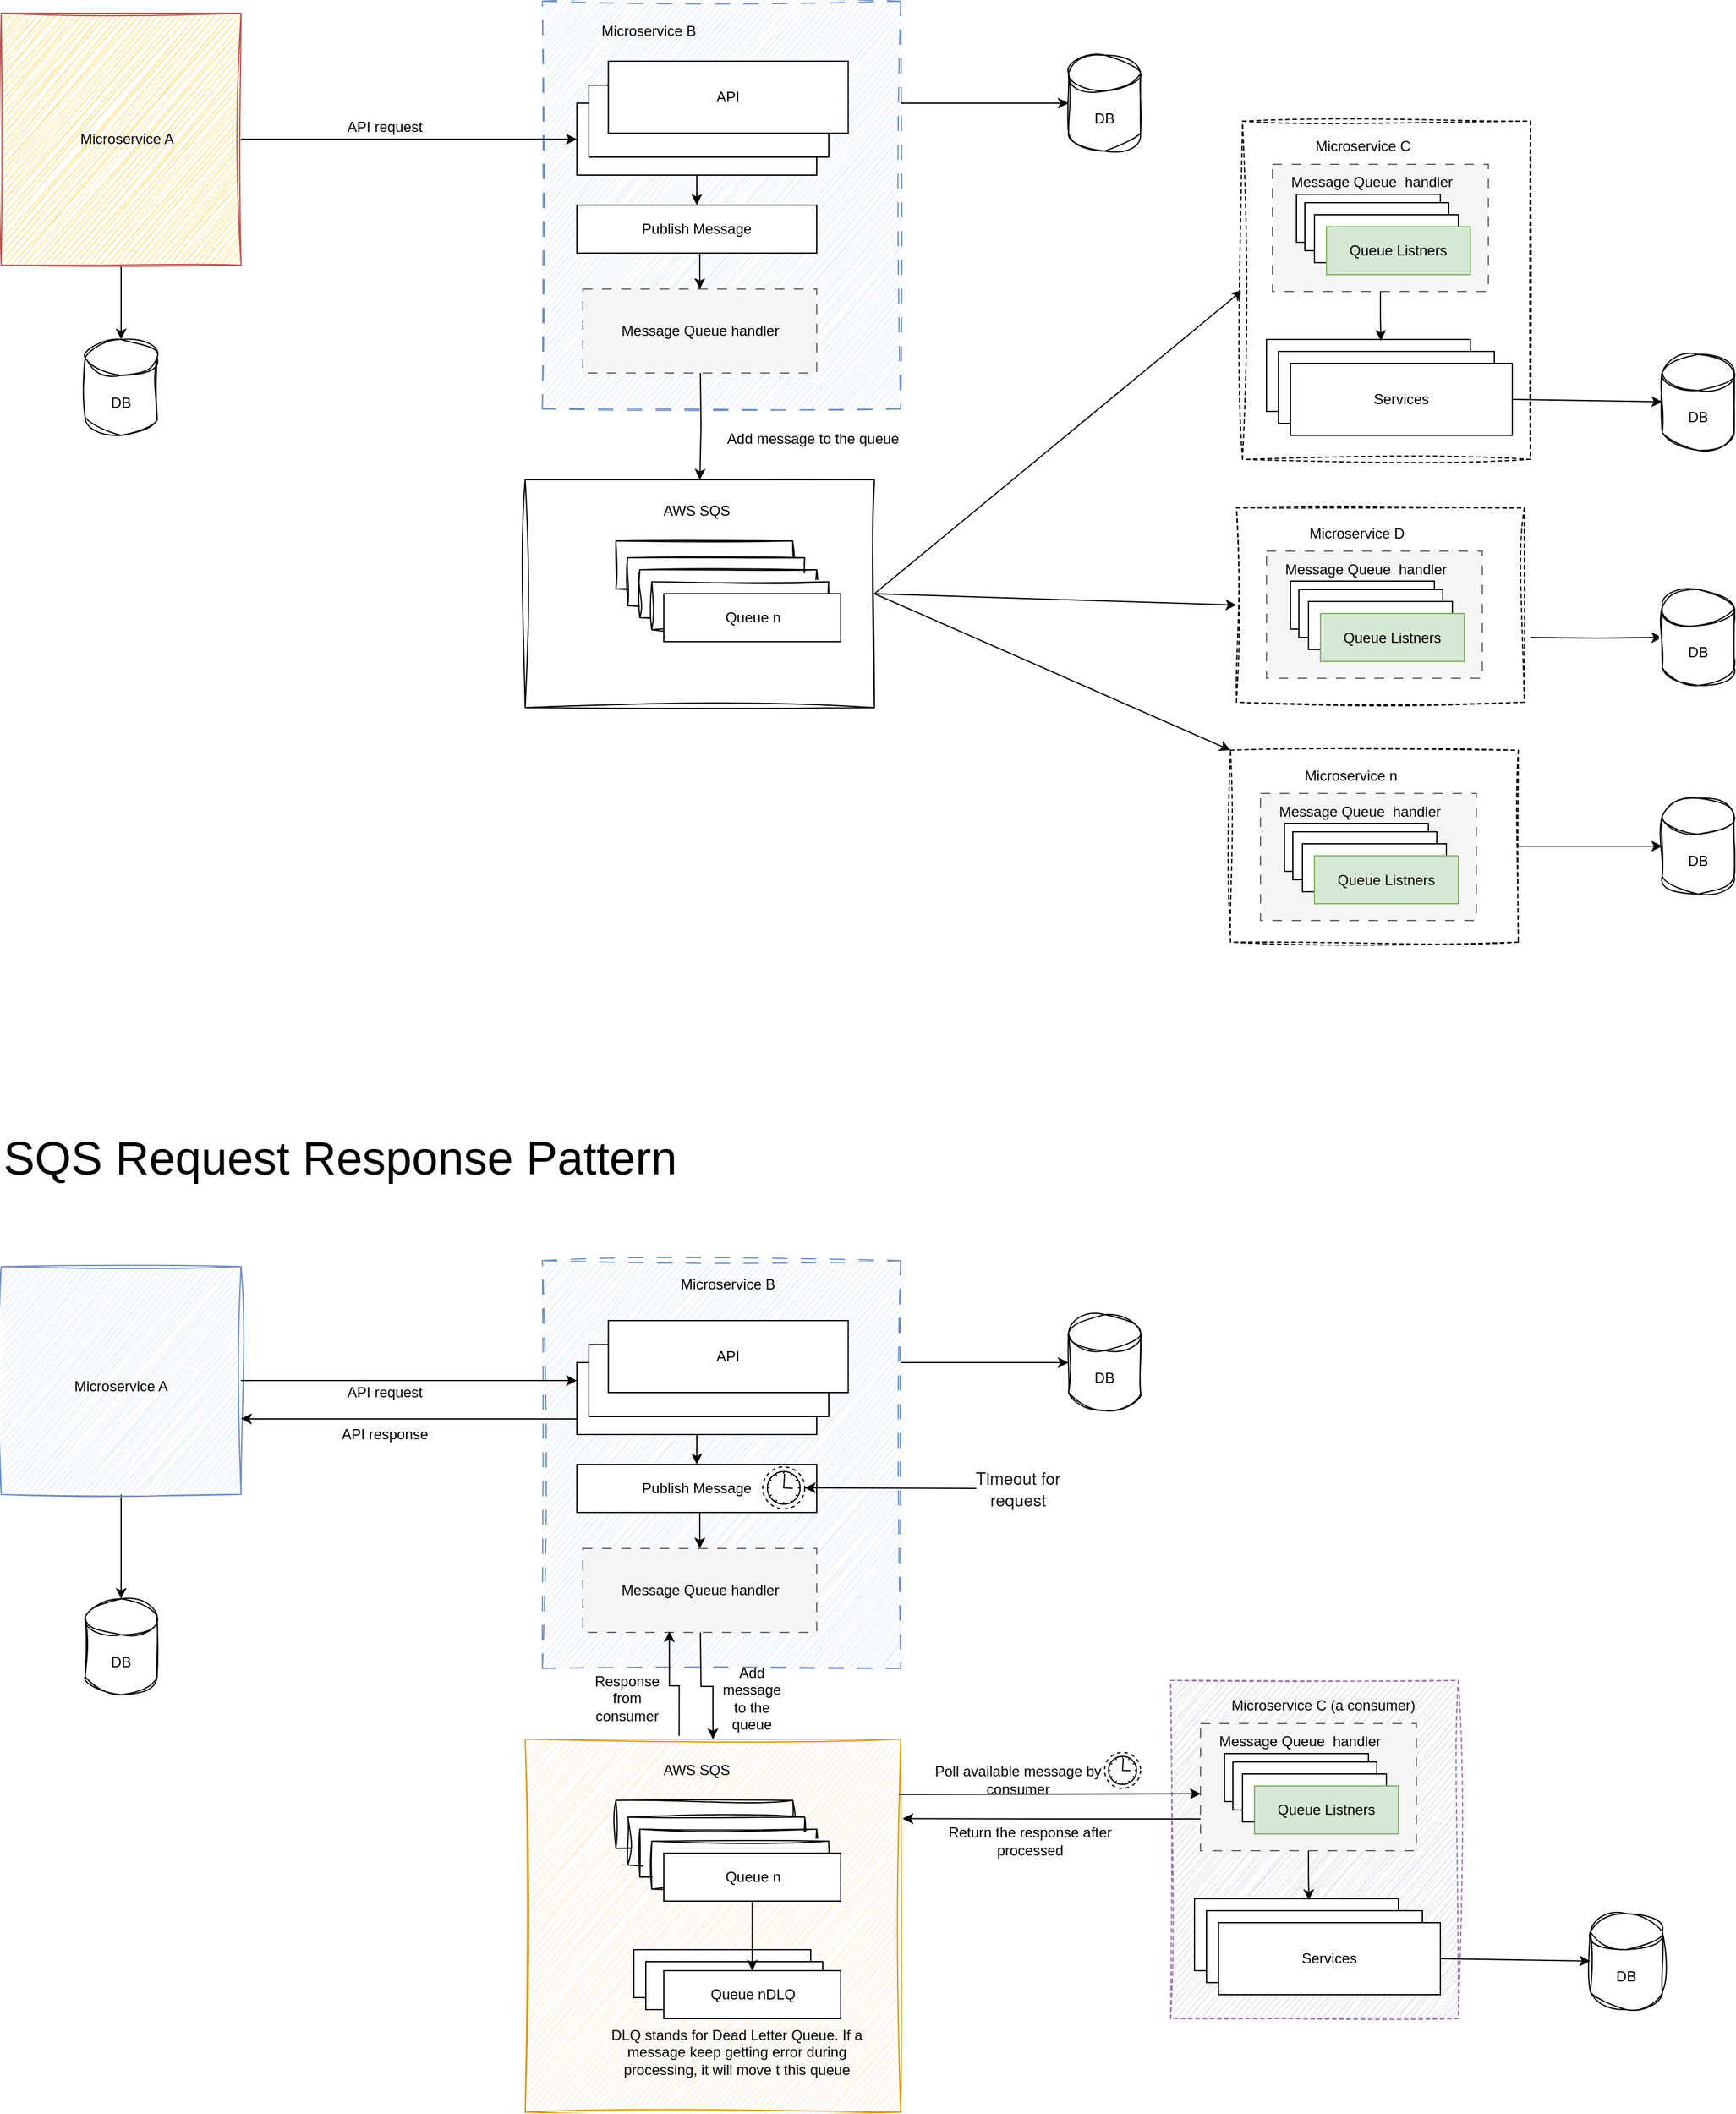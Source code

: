 <mxfile version="24.7.7">
  <diagram name="Page-1" id="5pRBvZ0qBhZt_LmNeUPa">
    <mxGraphModel dx="3897" dy="2189" grid="1" gridSize="10" guides="1" tooltips="1" connect="1" arrows="1" fold="1" page="1" pageScale="1" pageWidth="850" pageHeight="1100" math="0" shadow="0">
      <root>
        <mxCell id="0" />
        <mxCell id="1" parent="0" />
        <mxCell id="ny19inm62axyZ4T4E6Rk-3" value="" style="rounded=0;whiteSpace=wrap;html=1;fillColor=#dae8fc;strokeColor=#6c8ebf;fillStyle=hatch;dashed=1;dashPattern=12 12;sketch=1;curveFitting=1;jiggle=2;" vertex="1" parent="1">
          <mxGeometry x="491.25" y="190" width="298.75" height="340" as="geometry" />
        </mxCell>
        <mxCell id="ny19inm62axyZ4T4E6Rk-22" value="" style="rounded=0;whiteSpace=wrap;html=1;fillColor=#f5f5f5;fontColor=#333333;strokeColor=#666666;fillStyle=solid;dashed=1;dashPattern=8 8;" vertex="1" parent="1">
          <mxGeometry x="525" y="430" width="195" height="70" as="geometry" />
        </mxCell>
        <mxCell id="ny19inm62axyZ4T4E6Rk-86" value="" style="edgeStyle=orthogonalEdgeStyle;rounded=0;orthogonalLoop=1;jettySize=auto;html=1;" edge="1" parent="1" source="ny19inm62axyZ4T4E6Rk-1" target="ny19inm62axyZ4T4E6Rk-85">
          <mxGeometry relative="1" as="geometry" />
        </mxCell>
        <mxCell id="ny19inm62axyZ4T4E6Rk-1" value="" style="rounded=0;whiteSpace=wrap;html=1;fillStyle=hatch;fillColor=#FFD966;strokeColor=#b85450;gradientColor=none;sketch=1;curveFitting=1;jiggle=2;" vertex="1" parent="1">
          <mxGeometry x="40" y="200" width="200" height="210" as="geometry" />
        </mxCell>
        <mxCell id="ny19inm62axyZ4T4E6Rk-2" value="Microservice A" style="text;html=1;align=center;verticalAlign=middle;whiteSpace=wrap;rounded=0;" vertex="1" parent="1">
          <mxGeometry x="90" y="290" width="110" height="30" as="geometry" />
        </mxCell>
        <mxCell id="ny19inm62axyZ4T4E6Rk-4" value="Microservice B" style="text;html=1;align=center;verticalAlign=middle;whiteSpace=wrap;rounded=0;" vertex="1" parent="1">
          <mxGeometry x="525" y="200" width="110" height="30" as="geometry" />
        </mxCell>
        <mxCell id="ny19inm62axyZ4T4E6Rk-84" value="" style="edgeStyle=orthogonalEdgeStyle;rounded=0;orthogonalLoop=1;jettySize=auto;html=1;entryX=0;entryY=0.5;entryDx=0;entryDy=0;entryPerimeter=0;" edge="1" parent="1" source="ny19inm62axyZ4T4E6Rk-6" target="ny19inm62axyZ4T4E6Rk-82">
          <mxGeometry relative="1" as="geometry">
            <mxPoint x="1385" y="894.5" as="targetPoint" />
          </mxGeometry>
        </mxCell>
        <mxCell id="ny19inm62axyZ4T4E6Rk-6" value="" style="rounded=0;whiteSpace=wrap;html=1;dashed=1;sketch=1;curveFitting=1;jiggle=2;" vertex="1" parent="1">
          <mxGeometry x="1065" y="814.5" width="240" height="160" as="geometry" />
        </mxCell>
        <mxCell id="ny19inm62axyZ4T4E6Rk-7" value="Microservice n" style="text;html=1;align=center;verticalAlign=middle;whiteSpace=wrap;rounded=0;" vertex="1" parent="1">
          <mxGeometry x="1082.5" y="820.5" width="165" height="30" as="geometry" />
        </mxCell>
        <mxCell id="ny19inm62axyZ4T4E6Rk-10" value="API request" style="text;html=1;align=center;verticalAlign=middle;whiteSpace=wrap;rounded=0;" vertex="1" parent="1">
          <mxGeometry x="310" y="280" width="100" height="30" as="geometry" />
        </mxCell>
        <mxCell id="ny19inm62axyZ4T4E6Rk-14" value="" style="edgeStyle=orthogonalEdgeStyle;rounded=0;orthogonalLoop=1;jettySize=auto;html=1;entryX=0;entryY=0.5;entryDx=0;entryDy=0;entryPerimeter=0;exitX=1;exitY=0.25;exitDx=0;exitDy=0;" edge="1" parent="1" source="ny19inm62axyZ4T4E6Rk-3" target="ny19inm62axyZ4T4E6Rk-12">
          <mxGeometry relative="1" as="geometry">
            <mxPoint x="720" y="305" as="targetPoint" />
          </mxGeometry>
        </mxCell>
        <mxCell id="ny19inm62axyZ4T4E6Rk-18" value="" style="edgeStyle=orthogonalEdgeStyle;rounded=0;orthogonalLoop=1;jettySize=auto;html=1;exitX=0.5;exitY=1;exitDx=0;exitDy=0;entryX=0.5;entryY=0;entryDx=0;entryDy=0;" edge="1" parent="1" source="ny19inm62axyZ4T4E6Rk-20" target="ny19inm62axyZ4T4E6Rk-22">
          <mxGeometry relative="1" as="geometry">
            <mxPoint x="580" y="480" as="sourcePoint" />
          </mxGeometry>
        </mxCell>
        <mxCell id="ny19inm62axyZ4T4E6Rk-21" value="" style="edgeStyle=orthogonalEdgeStyle;rounded=0;orthogonalLoop=1;jettySize=auto;html=1;" edge="1" parent="1" source="ny19inm62axyZ4T4E6Rk-11" target="ny19inm62axyZ4T4E6Rk-20">
          <mxGeometry relative="1" as="geometry" />
        </mxCell>
        <mxCell id="ny19inm62axyZ4T4E6Rk-11" value="" style="rounded=0;whiteSpace=wrap;html=1;" vertex="1" parent="1">
          <mxGeometry x="520" y="275" width="200" height="60" as="geometry" />
        </mxCell>
        <mxCell id="ny19inm62axyZ4T4E6Rk-12" value="DB" style="shape=cylinder3;whiteSpace=wrap;html=1;boundedLbl=1;backgroundOutline=1;size=15;sketch=1;curveFitting=1;jiggle=2;" vertex="1" parent="1">
          <mxGeometry x="930" y="235" width="60" height="80" as="geometry" />
        </mxCell>
        <mxCell id="ny19inm62axyZ4T4E6Rk-9" value="" style="edgeStyle=orthogonalEdgeStyle;rounded=0;orthogonalLoop=1;jettySize=auto;html=1;entryX=0;entryY=0.5;entryDx=0;entryDy=0;" edge="1" parent="1" source="ny19inm62axyZ4T4E6Rk-1" target="ny19inm62axyZ4T4E6Rk-11">
          <mxGeometry relative="1" as="geometry">
            <mxPoint x="320" y="305" as="targetPoint" />
          </mxGeometry>
        </mxCell>
        <mxCell id="ny19inm62axyZ4T4E6Rk-64" value="" style="rounded=0;orthogonalLoop=1;jettySize=auto;html=1;entryX=0;entryY=0.5;entryDx=0;entryDy=0;exitX=1;exitY=0.5;exitDx=0;exitDy=0;" edge="1" parent="1" source="ny19inm62axyZ4T4E6Rk-17" target="ny19inm62axyZ4T4E6Rk-49">
          <mxGeometry relative="1" as="geometry">
            <mxPoint x="848.13" y="684" as="targetPoint" />
          </mxGeometry>
        </mxCell>
        <mxCell id="ny19inm62axyZ4T4E6Rk-80" value="" style="rounded=0;orthogonalLoop=1;jettySize=auto;html=1;entryX=0;entryY=0.5;entryDx=0;entryDy=0;exitX=1;exitY=0.5;exitDx=0;exitDy=0;" edge="1" parent="1" source="ny19inm62axyZ4T4E6Rk-17" target="ny19inm62axyZ4T4E6Rk-65">
          <mxGeometry relative="1" as="geometry">
            <mxPoint x="622.505" y="859" as="targetPoint" />
          </mxGeometry>
        </mxCell>
        <mxCell id="ny19inm62axyZ4T4E6Rk-17" value="" style="rounded=0;whiteSpace=wrap;html=1;sketch=1;curveFitting=1;jiggle=2;" vertex="1" parent="1">
          <mxGeometry x="476.88" y="589" width="291.25" height="190" as="geometry" />
        </mxCell>
        <mxCell id="ny19inm62axyZ4T4E6Rk-19" value="AWS SQS" style="text;html=1;align=center;verticalAlign=middle;whiteSpace=wrap;rounded=0;" vertex="1" parent="1">
          <mxGeometry x="565" y="600" width="110" height="30" as="geometry" />
        </mxCell>
        <mxCell id="ny19inm62axyZ4T4E6Rk-20" value="Publish Message" style="rounded=0;whiteSpace=wrap;html=1;" vertex="1" parent="1">
          <mxGeometry x="520" y="360" width="200" height="40" as="geometry" />
        </mxCell>
        <mxCell id="ny19inm62axyZ4T4E6Rk-23" value="" style="rounded=0;whiteSpace=wrap;html=1;fillColor=#f5f5f5;fontColor=#333333;strokeColor=#666666;fillStyle=solid;dashed=1;dashPattern=8 8;" vertex="1" parent="1">
          <mxGeometry x="1090" y="850.5" width="180" height="106" as="geometry" />
        </mxCell>
        <mxCell id="ny19inm62axyZ4T4E6Rk-24" value="" style="rounded=0;whiteSpace=wrap;html=1;" vertex="1" parent="1">
          <mxGeometry x="1110" y="875.5" width="120" height="40" as="geometry" />
        </mxCell>
        <mxCell id="ny19inm62axyZ4T4E6Rk-25" value="Message  Queue&amp;nbsp; handler" style="text;html=1;align=center;verticalAlign=middle;whiteSpace=wrap;rounded=0;" vertex="1" parent="1">
          <mxGeometry x="1097.5" y="850.5" width="150" height="30" as="geometry" />
        </mxCell>
        <mxCell id="ny19inm62axyZ4T4E6Rk-26" value="" style="rounded=0;whiteSpace=wrap;html=1;" vertex="1" parent="1">
          <mxGeometry x="1117" y="882.5" width="120" height="40" as="geometry" />
        </mxCell>
        <mxCell id="ny19inm62axyZ4T4E6Rk-27" value="" style="rounded=0;whiteSpace=wrap;html=1;" vertex="1" parent="1">
          <mxGeometry x="1125" y="892.5" width="120" height="40" as="geometry" />
        </mxCell>
        <mxCell id="ny19inm62axyZ4T4E6Rk-28" value="Queue Listners" style="rounded=0;whiteSpace=wrap;html=1;fillColor=#d5e8d4;strokeColor=#82b366;" vertex="1" parent="1">
          <mxGeometry x="1135" y="902.5" width="120" height="40" as="geometry" />
        </mxCell>
        <mxCell id="ny19inm62axyZ4T4E6Rk-16" value="" style="rounded=0;orthogonalLoop=1;jettySize=auto;html=1;exitX=1;exitY=0.5;exitDx=0;exitDy=0;entryX=0;entryY=0;entryDx=0;entryDy=0;" edge="1" parent="1" source="ny19inm62axyZ4T4E6Rk-17" target="ny19inm62axyZ4T4E6Rk-6">
          <mxGeometry relative="1" as="geometry">
            <mxPoint x="523" y="625" as="sourcePoint" />
            <mxPoint x="250" y="796" as="targetPoint" />
          </mxGeometry>
        </mxCell>
        <mxCell id="ny19inm62axyZ4T4E6Rk-31" value="" style="edgeStyle=orthogonalEdgeStyle;rounded=0;orthogonalLoop=1;jettySize=auto;html=1;" edge="1" parent="1" target="ny19inm62axyZ4T4E6Rk-17">
          <mxGeometry relative="1" as="geometry">
            <mxPoint x="623" y="500" as="sourcePoint" />
          </mxGeometry>
        </mxCell>
        <mxCell id="ny19inm62axyZ4T4E6Rk-29" value="Message Queue handler" style="text;html=1;align=center;verticalAlign=middle;whiteSpace=wrap;rounded=0;" vertex="1" parent="1">
          <mxGeometry x="544.5" y="450" width="156" height="30" as="geometry" />
        </mxCell>
        <mxCell id="ny19inm62axyZ4T4E6Rk-37" value="" style="rounded=0;whiteSpace=wrap;html=1;sketch=1;curveFitting=1;jiggle=2;" vertex="1" parent="1">
          <mxGeometry x="552.5" y="640" width="147.5" height="40" as="geometry" />
        </mxCell>
        <mxCell id="ny19inm62axyZ4T4E6Rk-38" value="" style="rounded=0;whiteSpace=wrap;html=1;sketch=1;curveFitting=1;jiggle=2;" vertex="1" parent="1">
          <mxGeometry x="562.5" y="654" width="147.5" height="40" as="geometry" />
        </mxCell>
        <mxCell id="ny19inm62axyZ4T4E6Rk-39" value="" style="rounded=0;whiteSpace=wrap;html=1;sketch=1;curveFitting=1;jiggle=2;" vertex="1" parent="1">
          <mxGeometry x="572.5" y="664" width="147.5" height="40" as="geometry" />
        </mxCell>
        <mxCell id="ny19inm62axyZ4T4E6Rk-40" value="" style="rounded=0;whiteSpace=wrap;html=1;sketch=1;curveFitting=1;jiggle=2;" vertex="1" parent="1">
          <mxGeometry x="582.5" y="674" width="147.5" height="40" as="geometry" />
        </mxCell>
        <mxCell id="ny19inm62axyZ4T4E6Rk-41" value="Queue n" style="rounded=0;whiteSpace=wrap;html=1;" vertex="1" parent="1">
          <mxGeometry x="592.5" y="684" width="147.5" height="40" as="geometry" />
        </mxCell>
        <mxCell id="ny19inm62axyZ4T4E6Rk-44" value="" style="rounded=0;whiteSpace=wrap;html=1;" vertex="1" parent="1">
          <mxGeometry x="530" y="260" width="200" height="60" as="geometry" />
        </mxCell>
        <mxCell id="ny19inm62axyZ4T4E6Rk-45" value="API" style="rounded=0;whiteSpace=wrap;html=1;" vertex="1" parent="1">
          <mxGeometry x="546.25" y="240" width="200" height="60" as="geometry" />
        </mxCell>
        <mxCell id="ny19inm62axyZ4T4E6Rk-48" value="Add message to the queue" style="text;html=1;align=center;verticalAlign=middle;whiteSpace=wrap;rounded=0;" vertex="1" parent="1">
          <mxGeometry x="640" y="540" width="153.75" height="30" as="geometry" />
        </mxCell>
        <mxCell id="ny19inm62axyZ4T4E6Rk-49" value="" style="rounded=0;whiteSpace=wrap;html=1;dashed=1;sketch=1;curveFitting=1;jiggle=2;" vertex="1" parent="1">
          <mxGeometry x="1075" y="290" width="240" height="282" as="geometry" />
        </mxCell>
        <mxCell id="ny19inm62axyZ4T4E6Rk-50" value="Microservice C" style="text;html=1;align=center;verticalAlign=middle;whiteSpace=wrap;rounded=0;" vertex="1" parent="1">
          <mxGeometry x="1092.5" y="296" width="165" height="30" as="geometry" />
        </mxCell>
        <mxCell id="ny19inm62axyZ4T4E6Rk-51" value="" style="rounded=0;whiteSpace=wrap;html=1;fillColor=#f5f5f5;fontColor=#333333;strokeColor=#666666;fillStyle=solid;dashed=1;dashPattern=8 8;" vertex="1" parent="1">
          <mxGeometry x="1100" y="326" width="180" height="106" as="geometry" />
        </mxCell>
        <mxCell id="ny19inm62axyZ4T4E6Rk-52" value="" style="rounded=0;whiteSpace=wrap;html=1;" vertex="1" parent="1">
          <mxGeometry x="1120" y="351" width="120" height="40" as="geometry" />
        </mxCell>
        <mxCell id="ny19inm62axyZ4T4E6Rk-53" value="Message  Queue&amp;nbsp; handler" style="text;html=1;align=center;verticalAlign=middle;whiteSpace=wrap;rounded=0;" vertex="1" parent="1">
          <mxGeometry x="1107.5" y="326" width="150" height="30" as="geometry" />
        </mxCell>
        <mxCell id="ny19inm62axyZ4T4E6Rk-54" value="" style="rounded=0;whiteSpace=wrap;html=1;" vertex="1" parent="1">
          <mxGeometry x="1127" y="358" width="120" height="40" as="geometry" />
        </mxCell>
        <mxCell id="ny19inm62axyZ4T4E6Rk-55" value="" style="rounded=0;whiteSpace=wrap;html=1;" vertex="1" parent="1">
          <mxGeometry x="1135" y="368" width="120" height="40" as="geometry" />
        </mxCell>
        <mxCell id="ny19inm62axyZ4T4E6Rk-56" value="Queue Listners" style="rounded=0;whiteSpace=wrap;html=1;fillColor=#d5e8d4;strokeColor=#82b366;" vertex="1" parent="1">
          <mxGeometry x="1145" y="378" width="120" height="40" as="geometry" />
        </mxCell>
        <mxCell id="ny19inm62axyZ4T4E6Rk-57" value="" style="rounded=0;whiteSpace=wrap;html=1;" vertex="1" parent="1">
          <mxGeometry x="1095" y="472" width="170" height="60" as="geometry" />
        </mxCell>
        <mxCell id="ny19inm62axyZ4T4E6Rk-58" value="" style="rounded=0;whiteSpace=wrap;html=1;" vertex="1" parent="1">
          <mxGeometry x="1105" y="482" width="180" height="60" as="geometry" />
        </mxCell>
        <mxCell id="ny19inm62axyZ4T4E6Rk-59" value="" style="rounded=0;orthogonalLoop=1;jettySize=auto;html=1;exitX=1;exitY=0.5;exitDx=0;exitDy=0;" edge="1" source="ny19inm62axyZ4T4E6Rk-60" target="ny19inm62axyZ4T4E6Rk-62" parent="1">
          <mxGeometry relative="1" as="geometry" />
        </mxCell>
        <mxCell id="ny19inm62axyZ4T4E6Rk-60" value="Services" style="rounded=0;whiteSpace=wrap;html=1;" vertex="1" parent="1">
          <mxGeometry x="1115" y="492" width="185" height="60" as="geometry" />
        </mxCell>
        <mxCell id="ny19inm62axyZ4T4E6Rk-61" value="" style="edgeStyle=orthogonalEdgeStyle;rounded=0;orthogonalLoop=1;jettySize=auto;html=1;exitX=0.5;exitY=1;exitDx=0;exitDy=0;entryX=0.561;entryY=0.019;entryDx=0;entryDy=0;entryPerimeter=0;" edge="1" source="ny19inm62axyZ4T4E6Rk-51" target="ny19inm62axyZ4T4E6Rk-57" parent="1">
          <mxGeometry relative="1" as="geometry">
            <mxPoint x="1200" y="442" as="sourcePoint" />
            <mxPoint x="1205" y="472" as="targetPoint" />
          </mxGeometry>
        </mxCell>
        <mxCell id="ny19inm62axyZ4T4E6Rk-62" value="DB" style="shape=cylinder3;whiteSpace=wrap;html=1;boundedLbl=1;backgroundOutline=1;size=15;sketch=1;curveFitting=1;jiggle=2;" vertex="1" parent="1">
          <mxGeometry x="1425" y="484.5" width="60" height="80" as="geometry" />
        </mxCell>
        <mxCell id="ny19inm62axyZ4T4E6Rk-65" value="" style="rounded=0;whiteSpace=wrap;html=1;dashed=1;sketch=1;curveFitting=1;jiggle=2;" vertex="1" parent="1">
          <mxGeometry x="1070" y="612.5" width="240" height="162" as="geometry" />
        </mxCell>
        <mxCell id="ny19inm62axyZ4T4E6Rk-66" value="Microservice D" style="text;html=1;align=center;verticalAlign=middle;whiteSpace=wrap;rounded=0;" vertex="1" parent="1">
          <mxGeometry x="1087.5" y="618.5" width="165" height="30" as="geometry" />
        </mxCell>
        <mxCell id="ny19inm62axyZ4T4E6Rk-67" value="" style="rounded=0;whiteSpace=wrap;html=1;fillColor=#f5f5f5;fontColor=#333333;strokeColor=#666666;fillStyle=solid;dashed=1;dashPattern=8 8;" vertex="1" parent="1">
          <mxGeometry x="1095" y="648.5" width="180" height="106" as="geometry" />
        </mxCell>
        <mxCell id="ny19inm62axyZ4T4E6Rk-68" value="" style="rounded=0;whiteSpace=wrap;html=1;" vertex="1" parent="1">
          <mxGeometry x="1115" y="673.5" width="120" height="40" as="geometry" />
        </mxCell>
        <mxCell id="ny19inm62axyZ4T4E6Rk-69" value="Message  Queue&amp;nbsp; handler" style="text;html=1;align=center;verticalAlign=middle;whiteSpace=wrap;rounded=0;" vertex="1" parent="1">
          <mxGeometry x="1102.5" y="648.5" width="150" height="30" as="geometry" />
        </mxCell>
        <mxCell id="ny19inm62axyZ4T4E6Rk-70" value="" style="rounded=0;whiteSpace=wrap;html=1;" vertex="1" parent="1">
          <mxGeometry x="1122" y="680.5" width="120" height="40" as="geometry" />
        </mxCell>
        <mxCell id="ny19inm62axyZ4T4E6Rk-71" value="" style="rounded=0;whiteSpace=wrap;html=1;" vertex="1" parent="1">
          <mxGeometry x="1130" y="690.5" width="120" height="40" as="geometry" />
        </mxCell>
        <mxCell id="ny19inm62axyZ4T4E6Rk-72" value="Queue Listners" style="rounded=0;whiteSpace=wrap;html=1;fillColor=#d5e8d4;strokeColor=#82b366;" vertex="1" parent="1">
          <mxGeometry x="1140" y="700.5" width="120" height="40" as="geometry" />
        </mxCell>
        <mxCell id="ny19inm62axyZ4T4E6Rk-75" value="" style="edgeStyle=orthogonalEdgeStyle;rounded=0;orthogonalLoop=1;jettySize=auto;html=1;" edge="1" target="ny19inm62axyZ4T4E6Rk-78" parent="1">
          <mxGeometry relative="1" as="geometry">
            <mxPoint x="1315" y="720.5" as="sourcePoint" />
          </mxGeometry>
        </mxCell>
        <mxCell id="ny19inm62axyZ4T4E6Rk-78" value="DB" style="shape=cylinder3;whiteSpace=wrap;html=1;boundedLbl=1;backgroundOutline=1;size=15;sketch=1;curveFitting=1;jiggle=2;" vertex="1" parent="1">
          <mxGeometry x="1425" y="680.5" width="60" height="80" as="geometry" />
        </mxCell>
        <mxCell id="ny19inm62axyZ4T4E6Rk-82" value="DB" style="shape=cylinder3;whiteSpace=wrap;html=1;boundedLbl=1;backgroundOutline=1;size=15;sketch=1;curveFitting=1;jiggle=2;" vertex="1" parent="1">
          <mxGeometry x="1425" y="854.5" width="60" height="80" as="geometry" />
        </mxCell>
        <mxCell id="ny19inm62axyZ4T4E6Rk-85" value="DB" style="shape=cylinder3;whiteSpace=wrap;html=1;boundedLbl=1;backgroundOutline=1;size=15;sketch=1;curveFitting=1;jiggle=2;" vertex="1" parent="1">
          <mxGeometry x="110" y="472" width="60" height="80" as="geometry" />
        </mxCell>
        <mxCell id="ny19inm62axyZ4T4E6Rk-87" value="" style="rounded=0;whiteSpace=wrap;html=1;fillColor=#dae8fc;strokeColor=#6c8ebf;fillStyle=hatch;dashed=1;dashPattern=12 12;sketch=1;curveFitting=1;jiggle=2;" vertex="1" parent="1">
          <mxGeometry x="491.25" y="1240" width="298.75" height="340" as="geometry" />
        </mxCell>
        <mxCell id="ny19inm62axyZ4T4E6Rk-88" value="" style="rounded=0;whiteSpace=wrap;html=1;fillColor=#f5f5f5;fontColor=#333333;strokeColor=#666666;fillStyle=solid;dashed=1;dashPattern=8 8;" vertex="1" parent="1">
          <mxGeometry x="525" y="1480" width="195" height="70" as="geometry" />
        </mxCell>
        <mxCell id="ny19inm62axyZ4T4E6Rk-89" value="" style="edgeStyle=orthogonalEdgeStyle;rounded=0;orthogonalLoop=1;jettySize=auto;html=1;" edge="1" source="ny19inm62axyZ4T4E6Rk-90" target="ny19inm62axyZ4T4E6Rk-150" parent="1">
          <mxGeometry relative="1" as="geometry" />
        </mxCell>
        <mxCell id="ny19inm62axyZ4T4E6Rk-90" value="" style="rounded=0;whiteSpace=wrap;html=1;fillStyle=hatch;fillColor=#dae8fc;strokeColor=#6c8ebf;sketch=1;curveFitting=1;jiggle=2;" vertex="1" parent="1">
          <mxGeometry x="40" y="1245" width="200" height="190" as="geometry" />
        </mxCell>
        <mxCell id="ny19inm62axyZ4T4E6Rk-91" value="Microservice A" style="text;html=1;align=center;verticalAlign=middle;whiteSpace=wrap;rounded=0;" vertex="1" parent="1">
          <mxGeometry x="85" y="1330" width="110" height="30" as="geometry" />
        </mxCell>
        <mxCell id="ny19inm62axyZ4T4E6Rk-92" value="Microservice B" style="text;html=1;align=center;verticalAlign=middle;whiteSpace=wrap;rounded=0;" vertex="1" parent="1">
          <mxGeometry x="591.25" y="1245" width="110" height="30" as="geometry" />
        </mxCell>
        <mxCell id="ny19inm62axyZ4T4E6Rk-96" value="API request" style="text;html=1;align=center;verticalAlign=middle;whiteSpace=wrap;rounded=0;" vertex="1" parent="1">
          <mxGeometry x="310" y="1335" width="100" height="30" as="geometry" />
        </mxCell>
        <mxCell id="ny19inm62axyZ4T4E6Rk-97" value="" style="edgeStyle=orthogonalEdgeStyle;rounded=0;orthogonalLoop=1;jettySize=auto;html=1;entryX=0;entryY=0.5;entryDx=0;entryDy=0;entryPerimeter=0;exitX=1;exitY=0.25;exitDx=0;exitDy=0;" edge="1" source="ny19inm62axyZ4T4E6Rk-87" target="ny19inm62axyZ4T4E6Rk-101" parent="1">
          <mxGeometry relative="1" as="geometry">
            <mxPoint x="720" y="1355" as="targetPoint" />
          </mxGeometry>
        </mxCell>
        <mxCell id="ny19inm62axyZ4T4E6Rk-98" value="" style="edgeStyle=orthogonalEdgeStyle;rounded=0;orthogonalLoop=1;jettySize=auto;html=1;exitX=0.5;exitY=1;exitDx=0;exitDy=0;entryX=0.5;entryY=0;entryDx=0;entryDy=0;" edge="1" source="ny19inm62axyZ4T4E6Rk-107" target="ny19inm62axyZ4T4E6Rk-88" parent="1">
          <mxGeometry relative="1" as="geometry">
            <mxPoint x="580" y="1530" as="sourcePoint" />
          </mxGeometry>
        </mxCell>
        <mxCell id="ny19inm62axyZ4T4E6Rk-99" value="" style="edgeStyle=orthogonalEdgeStyle;rounded=0;orthogonalLoop=1;jettySize=auto;html=1;" edge="1" source="ny19inm62axyZ4T4E6Rk-100" target="ny19inm62axyZ4T4E6Rk-107" parent="1">
          <mxGeometry relative="1" as="geometry" />
        </mxCell>
        <mxCell id="ny19inm62axyZ4T4E6Rk-100" value="" style="rounded=0;whiteSpace=wrap;html=1;" vertex="1" parent="1">
          <mxGeometry x="520" y="1325" width="200" height="60" as="geometry" />
        </mxCell>
        <mxCell id="ny19inm62axyZ4T4E6Rk-101" value="DB" style="shape=cylinder3;whiteSpace=wrap;html=1;boundedLbl=1;backgroundOutline=1;size=15;sketch=1;curveFitting=1;jiggle=2;fillStyle=dashed;" vertex="1" parent="1">
          <mxGeometry x="930" y="1285" width="60" height="80" as="geometry" />
        </mxCell>
        <mxCell id="ny19inm62axyZ4T4E6Rk-102" value="" style="edgeStyle=orthogonalEdgeStyle;rounded=0;orthogonalLoop=1;jettySize=auto;html=1;entryX=0;entryY=0.25;entryDx=0;entryDy=0;" edge="1" source="ny19inm62axyZ4T4E6Rk-90" target="ny19inm62axyZ4T4E6Rk-100" parent="1">
          <mxGeometry relative="1" as="geometry">
            <mxPoint x="320" y="1355" as="targetPoint" />
          </mxGeometry>
        </mxCell>
        <mxCell id="ny19inm62axyZ4T4E6Rk-105" value="" style="rounded=0;whiteSpace=wrap;html=1;sketch=1;curveFitting=1;jiggle=2;fillColor=#ffe6cc;strokeColor=#d79b00;" vertex="1" parent="1">
          <mxGeometry x="476.88" y="1639" width="313.12" height="311" as="geometry" />
        </mxCell>
        <mxCell id="ny19inm62axyZ4T4E6Rk-106" value="AWS SQS" style="text;html=1;align=center;verticalAlign=middle;whiteSpace=wrap;rounded=0;" vertex="1" parent="1">
          <mxGeometry x="565" y="1650" width="110" height="30" as="geometry" />
        </mxCell>
        <mxCell id="ny19inm62axyZ4T4E6Rk-107" value="Publish Message" style="rounded=0;whiteSpace=wrap;html=1;" vertex="1" parent="1">
          <mxGeometry x="520" y="1410" width="200" height="40" as="geometry" />
        </mxCell>
        <mxCell id="ny19inm62axyZ4T4E6Rk-115" value="" style="edgeStyle=orthogonalEdgeStyle;rounded=0;orthogonalLoop=1;jettySize=auto;html=1;" edge="1" target="ny19inm62axyZ4T4E6Rk-105" parent="1">
          <mxGeometry relative="1" as="geometry">
            <mxPoint x="623" y="1550" as="sourcePoint" />
          </mxGeometry>
        </mxCell>
        <mxCell id="ny19inm62axyZ4T4E6Rk-116" value="Message Queue handler" style="text;html=1;align=center;verticalAlign=middle;whiteSpace=wrap;rounded=0;" vertex="1" parent="1">
          <mxGeometry x="544.5" y="1500" width="156" height="30" as="geometry" />
        </mxCell>
        <mxCell id="ny19inm62axyZ4T4E6Rk-117" value="" style="rounded=0;whiteSpace=wrap;html=1;sketch=1;curveFitting=1;jiggle=2;" vertex="1" parent="1">
          <mxGeometry x="552.5" y="1690" width="147.5" height="40" as="geometry" />
        </mxCell>
        <mxCell id="ny19inm62axyZ4T4E6Rk-118" value="" style="rounded=0;whiteSpace=wrap;html=1;sketch=1;curveFitting=1;jiggle=2;" vertex="1" parent="1">
          <mxGeometry x="562.5" y="1704" width="147.5" height="40" as="geometry" />
        </mxCell>
        <mxCell id="ny19inm62axyZ4T4E6Rk-119" value="" style="rounded=0;whiteSpace=wrap;html=1;sketch=1;curveFitting=1;jiggle=2;" vertex="1" parent="1">
          <mxGeometry x="572.5" y="1714" width="147.5" height="40" as="geometry" />
        </mxCell>
        <mxCell id="ny19inm62axyZ4T4E6Rk-120" value="" style="rounded=0;whiteSpace=wrap;html=1;sketch=1;curveFitting=1;jiggle=2;" vertex="1" parent="1">
          <mxGeometry x="582.5" y="1724" width="147.5" height="40" as="geometry" />
        </mxCell>
        <mxCell id="ny19inm62axyZ4T4E6Rk-121" value="Queue n" style="rounded=0;whiteSpace=wrap;html=1;" vertex="1" parent="1">
          <mxGeometry x="592.5" y="1734" width="147.5" height="40" as="geometry" />
        </mxCell>
        <mxCell id="ny19inm62axyZ4T4E6Rk-122" value="" style="rounded=0;whiteSpace=wrap;html=1;" vertex="1" parent="1">
          <mxGeometry x="530" y="1310" width="200" height="60" as="geometry" />
        </mxCell>
        <mxCell id="ny19inm62axyZ4T4E6Rk-123" value="API" style="rounded=0;whiteSpace=wrap;html=1;" vertex="1" parent="1">
          <mxGeometry x="546.25" y="1290" width="200" height="60" as="geometry" />
        </mxCell>
        <mxCell id="ny19inm62axyZ4T4E6Rk-124" value="Response from consumer " style="text;html=1;align=center;verticalAlign=middle;whiteSpace=wrap;rounded=0;" vertex="1" parent="1">
          <mxGeometry x="530" y="1580" width="63.75" height="50" as="geometry" />
        </mxCell>
        <mxCell id="ny19inm62axyZ4T4E6Rk-125" value="" style="rounded=0;whiteSpace=wrap;html=1;dashed=1;sketch=1;curveFitting=1;jiggle=2;fillColor=#e1d5e7;strokeColor=#9673a6;" vertex="1" parent="1">
          <mxGeometry x="1015" y="1590" width="240" height="282" as="geometry" />
        </mxCell>
        <mxCell id="ny19inm62axyZ4T4E6Rk-126" value="Microservice C (a consumer)" style="text;html=1;align=center;verticalAlign=middle;whiteSpace=wrap;rounded=0;" vertex="1" parent="1">
          <mxGeometry x="1060" y="1596" width="165" height="30" as="geometry" />
        </mxCell>
        <mxCell id="ny19inm62axyZ4T4E6Rk-127" value="" style="rounded=0;whiteSpace=wrap;html=1;fillColor=#f5f5f5;fontColor=#333333;strokeColor=#666666;fillStyle=solid;dashed=1;dashPattern=8 8;" vertex="1" parent="1">
          <mxGeometry x="1040" y="1626" width="180" height="106" as="geometry" />
        </mxCell>
        <mxCell id="ny19inm62axyZ4T4E6Rk-128" value="" style="rounded=0;whiteSpace=wrap;html=1;" vertex="1" parent="1">
          <mxGeometry x="1060" y="1651" width="120" height="40" as="geometry" />
        </mxCell>
        <mxCell id="ny19inm62axyZ4T4E6Rk-129" value="Message  Queue&amp;nbsp; handler" style="text;html=1;align=center;verticalAlign=middle;whiteSpace=wrap;rounded=0;" vertex="1" parent="1">
          <mxGeometry x="1047.5" y="1626" width="150" height="30" as="geometry" />
        </mxCell>
        <mxCell id="ny19inm62axyZ4T4E6Rk-130" value="" style="rounded=0;whiteSpace=wrap;html=1;" vertex="1" parent="1">
          <mxGeometry x="1067" y="1658" width="120" height="40" as="geometry" />
        </mxCell>
        <mxCell id="ny19inm62axyZ4T4E6Rk-131" value="" style="rounded=0;whiteSpace=wrap;html=1;" vertex="1" parent="1">
          <mxGeometry x="1075" y="1668" width="120" height="40" as="geometry" />
        </mxCell>
        <mxCell id="ny19inm62axyZ4T4E6Rk-132" value="Queue Listners" style="rounded=0;whiteSpace=wrap;html=1;fillColor=#d5e8d4;strokeColor=#82b366;" vertex="1" parent="1">
          <mxGeometry x="1085" y="1678" width="120" height="40" as="geometry" />
        </mxCell>
        <mxCell id="ny19inm62axyZ4T4E6Rk-133" value="" style="rounded=0;whiteSpace=wrap;html=1;" vertex="1" parent="1">
          <mxGeometry x="1035" y="1772" width="170" height="60" as="geometry" />
        </mxCell>
        <mxCell id="ny19inm62axyZ4T4E6Rk-134" value="" style="rounded=0;whiteSpace=wrap;html=1;" vertex="1" parent="1">
          <mxGeometry x="1045" y="1782" width="180" height="60" as="geometry" />
        </mxCell>
        <mxCell id="ny19inm62axyZ4T4E6Rk-135" value="" style="rounded=0;orthogonalLoop=1;jettySize=auto;html=1;exitX=1;exitY=0.5;exitDx=0;exitDy=0;" edge="1" source="ny19inm62axyZ4T4E6Rk-136" target="ny19inm62axyZ4T4E6Rk-138" parent="1">
          <mxGeometry relative="1" as="geometry" />
        </mxCell>
        <mxCell id="ny19inm62axyZ4T4E6Rk-136" value="Services" style="rounded=0;whiteSpace=wrap;html=1;" vertex="1" parent="1">
          <mxGeometry x="1055" y="1792" width="185" height="60" as="geometry" />
        </mxCell>
        <mxCell id="ny19inm62axyZ4T4E6Rk-137" value="" style="edgeStyle=orthogonalEdgeStyle;rounded=0;orthogonalLoop=1;jettySize=auto;html=1;exitX=0.5;exitY=1;exitDx=0;exitDy=0;entryX=0.561;entryY=0.019;entryDx=0;entryDy=0;entryPerimeter=0;" edge="1" source="ny19inm62axyZ4T4E6Rk-127" target="ny19inm62axyZ4T4E6Rk-133" parent="1">
          <mxGeometry relative="1" as="geometry">
            <mxPoint x="1140" y="1742" as="sourcePoint" />
            <mxPoint x="1145" y="1772" as="targetPoint" />
          </mxGeometry>
        </mxCell>
        <mxCell id="ny19inm62axyZ4T4E6Rk-138" value="DB" style="shape=cylinder3;whiteSpace=wrap;html=1;boundedLbl=1;backgroundOutline=1;size=15;sketch=1;curveFitting=1;jiggle=2;fillStyle=dashed;" vertex="1" parent="1">
          <mxGeometry x="1365" y="1784.5" width="60" height="80" as="geometry" />
        </mxCell>
        <mxCell id="ny19inm62axyZ4T4E6Rk-150" value="DB" style="shape=cylinder3;whiteSpace=wrap;html=1;boundedLbl=1;backgroundOutline=1;size=15;sketch=1;curveFitting=1;jiggle=2;" vertex="1" parent="1">
          <mxGeometry x="110" y="1522" width="60" height="80" as="geometry" />
        </mxCell>
        <mxCell id="ny19inm62axyZ4T4E6Rk-153" value="&lt;div align=&quot;left&quot;&gt;&lt;font style=&quot;font-size: 39px;&quot;&gt;SQS&lt;font style=&quot;font-size: 39px;&quot;&gt; Request Response Pattern&lt;/font&gt;&lt;/font&gt;&lt;/div&gt;" style="text;html=1;align=left;verticalAlign=middle;whiteSpace=wrap;rounded=0;" vertex="1" parent="1">
          <mxGeometry x="40" y="1140" width="860" height="30" as="geometry" />
        </mxCell>
        <mxCell id="ny19inm62axyZ4T4E6Rk-103" value="" style="rounded=0;orthogonalLoop=1;jettySize=auto;html=1;entryX=0.001;entryY=0.552;entryDx=0;entryDy=0;exitX=0.996;exitY=0.148;exitDx=0;exitDy=0;entryPerimeter=0;exitPerimeter=0;" edge="1" source="ny19inm62axyZ4T4E6Rk-105" target="ny19inm62axyZ4T4E6Rk-127" parent="1">
          <mxGeometry relative="1" as="geometry">
            <mxPoint x="848.13" y="1734" as="targetPoint" />
          </mxGeometry>
        </mxCell>
        <mxCell id="ny19inm62axyZ4T4E6Rk-155" value="" style="edgeStyle=orthogonalEdgeStyle;rounded=0;orthogonalLoop=1;jettySize=auto;html=1;exitX=0;exitY=0.75;exitDx=0;exitDy=0;entryX=1.005;entryY=0.213;entryDx=0;entryDy=0;entryPerimeter=0;" edge="1" parent="1" source="ny19inm62axyZ4T4E6Rk-127" target="ny19inm62axyZ4T4E6Rk-105">
          <mxGeometry relative="1" as="geometry">
            <mxPoint x="780" y="1710" as="targetPoint" />
            <Array as="points" />
          </mxGeometry>
        </mxCell>
        <mxCell id="ny19inm62axyZ4T4E6Rk-156" value="" style="edgeStyle=orthogonalEdgeStyle;rounded=0;orthogonalLoop=1;jettySize=auto;html=1;entryX=1;entryY=0.667;entryDx=0;entryDy=0;entryPerimeter=0;exitX=0;exitY=0.75;exitDx=0;exitDy=0;" edge="1" parent="1" source="ny19inm62axyZ4T4E6Rk-100" target="ny19inm62axyZ4T4E6Rk-90">
          <mxGeometry relative="1" as="geometry">
            <mxPoint x="250" y="1365" as="sourcePoint" />
            <mxPoint x="530" y="1365" as="targetPoint" />
            <Array as="points">
              <mxPoint x="520" y="1372" />
              <mxPoint x="250" y="1372" />
            </Array>
          </mxGeometry>
        </mxCell>
        <mxCell id="ny19inm62axyZ4T4E6Rk-157" value="API response" style="text;html=1;align=center;verticalAlign=middle;whiteSpace=wrap;rounded=0;" vertex="1" parent="1">
          <mxGeometry x="310" y="1370" width="100" height="30" as="geometry" />
        </mxCell>
        <mxCell id="ny19inm62axyZ4T4E6Rk-158" value="" style="edgeStyle=orthogonalEdgeStyle;rounded=0;orthogonalLoop=1;jettySize=auto;html=1;entryX=0.37;entryY=0.987;entryDx=0;entryDy=0;entryPerimeter=0;exitX=0.41;exitY=-0.009;exitDx=0;exitDy=0;exitPerimeter=0;" edge="1" parent="1" source="ny19inm62axyZ4T4E6Rk-105" target="ny19inm62axyZ4T4E6Rk-88">
          <mxGeometry relative="1" as="geometry">
            <mxPoint x="633" y="1560" as="sourcePoint" />
            <mxPoint x="633" y="1649" as="targetPoint" />
          </mxGeometry>
        </mxCell>
        <mxCell id="ny19inm62axyZ4T4E6Rk-160" value="" style="points=[[0.145,0.145,0],[0.5,0,0],[0.855,0.145,0],[1,0.5,0],[0.855,0.855,0],[0.5,1,0],[0.145,0.855,0],[0,0.5,0]];shape=mxgraph.bpmn.event;html=1;verticalLabelPosition=bottom;labelBackgroundColor=#ffffff;verticalAlign=top;align=center;perimeter=ellipsePerimeter;outlineConnect=0;aspect=fixed;outline=eventNonint;symbol=timer;" vertex="1" parent="1">
          <mxGeometry x="675" y="1412" width="35" height="35" as="geometry" />
        </mxCell>
        <mxCell id="ny19inm62axyZ4T4E6Rk-161" value="" style="endArrow=classic;html=1;rounded=0;entryX=1;entryY=0.5;entryDx=0;entryDy=0;entryPerimeter=0;" edge="1" parent="1" target="ny19inm62axyZ4T4E6Rk-160">
          <mxGeometry width="50" height="50" relative="1" as="geometry">
            <mxPoint x="870" y="1430" as="sourcePoint" />
            <mxPoint x="690" y="1470" as="targetPoint" />
          </mxGeometry>
        </mxCell>
        <mxCell id="ny19inm62axyZ4T4E6Rk-162" value="&lt;span style=&quot;color: rgb(22, 25, 31); font-family: &amp;quot;Amazon Ember&amp;quot;, &amp;quot;Helvetica Neue&amp;quot;, Roboto, Arial, sans-serif; font-size: 14px; font-style: normal; font-variant-ligatures: normal; font-variant-caps: normal; font-weight: 400; letter-spacing: normal; orphans: 2; text-align: start; text-indent: 0px; text-transform: none; widows: 2; word-spacing: 0px; -webkit-text-stroke-width: 0px; white-space: normal; background-color: rgb(255, 255, 255); text-decoration-thickness: initial; text-decoration-style: initial; text-decoration-color: initial; display: inline !important; float: none;&quot;&gt;Timeout for request&lt;br&gt;&lt;/span&gt;" style="text;html=1;align=center;verticalAlign=middle;whiteSpace=wrap;rounded=0;" vertex="1" parent="1">
          <mxGeometry x="833.13" y="1415" width="110" height="30" as="geometry" />
        </mxCell>
        <mxCell id="ny19inm62axyZ4T4E6Rk-163" value="Add message to the queue" style="text;html=1;align=center;verticalAlign=middle;whiteSpace=wrap;rounded=0;" vertex="1" parent="1">
          <mxGeometry x="634.38" y="1580" width="63.75" height="50" as="geometry" />
        </mxCell>
        <mxCell id="ny19inm62axyZ4T4E6Rk-165" value="Poll available message by consumer" style="text;html=1;align=center;verticalAlign=middle;whiteSpace=wrap;rounded=0;" vertex="1" parent="1">
          <mxGeometry x="810" y="1658" width="156.25" height="30" as="geometry" />
        </mxCell>
        <mxCell id="ny19inm62axyZ4T4E6Rk-167" value="" style="points=[[0.145,0.145,0],[0.5,0,0],[0.855,0.145,0],[1,0.5,0],[0.855,0.855,0],[0.5,1,0],[0.145,0.855,0],[0,0.5,0]];shape=mxgraph.bpmn.event;html=1;verticalLabelPosition=bottom;labelBackgroundColor=#ffffff;verticalAlign=top;align=center;perimeter=ellipsePerimeter;outlineConnect=0;aspect=fixed;outline=eventNonint;symbol=timer;" vertex="1" parent="1">
          <mxGeometry x="960" y="1650" width="30" height="30" as="geometry" />
        </mxCell>
        <mxCell id="ny19inm62axyZ4T4E6Rk-168" value="Return the response after processed" style="text;html=1;align=center;verticalAlign=middle;whiteSpace=wrap;rounded=0;" vertex="1" parent="1">
          <mxGeometry x="820" y="1709" width="156.25" height="30" as="geometry" />
        </mxCell>
        <mxCell id="ny19inm62axyZ4T4E6Rk-169" value="Queue nDLQ " style="rounded=0;whiteSpace=wrap;html=1;" vertex="1" parent="1">
          <mxGeometry x="567.5" y="1814.5" width="147.5" height="40" as="geometry" />
        </mxCell>
        <mxCell id="ny19inm62axyZ4T4E6Rk-170" value="Queue nDLQ " style="rounded=0;whiteSpace=wrap;html=1;" vertex="1" parent="1">
          <mxGeometry x="577.5" y="1824.5" width="147.5" height="40" as="geometry" />
        </mxCell>
        <mxCell id="ny19inm62axyZ4T4E6Rk-171" value="Queue nDLQ " style="rounded=0;whiteSpace=wrap;html=1;" vertex="1" parent="1">
          <mxGeometry x="592.5" y="1832" width="147.5" height="40" as="geometry" />
        </mxCell>
        <mxCell id="ny19inm62axyZ4T4E6Rk-172" value="" style="edgeStyle=orthogonalEdgeStyle;rounded=0;orthogonalLoop=1;jettySize=auto;html=1;entryX=0.5;entryY=0;entryDx=0;entryDy=0;" edge="1" parent="1" source="ny19inm62axyZ4T4E6Rk-121" target="ny19inm62axyZ4T4E6Rk-171">
          <mxGeometry relative="1" as="geometry" />
        </mxCell>
        <mxCell id="ny19inm62axyZ4T4E6Rk-175" value="DLQ stands for Dead Letter Queue. If a message keep getting error during processing, it will move t this queue" style="text;html=1;align=center;verticalAlign=middle;whiteSpace=wrap;rounded=0;" vertex="1" parent="1">
          <mxGeometry x="546.25" y="1880" width="215.01" height="40" as="geometry" />
        </mxCell>
      </root>
    </mxGraphModel>
  </diagram>
</mxfile>
